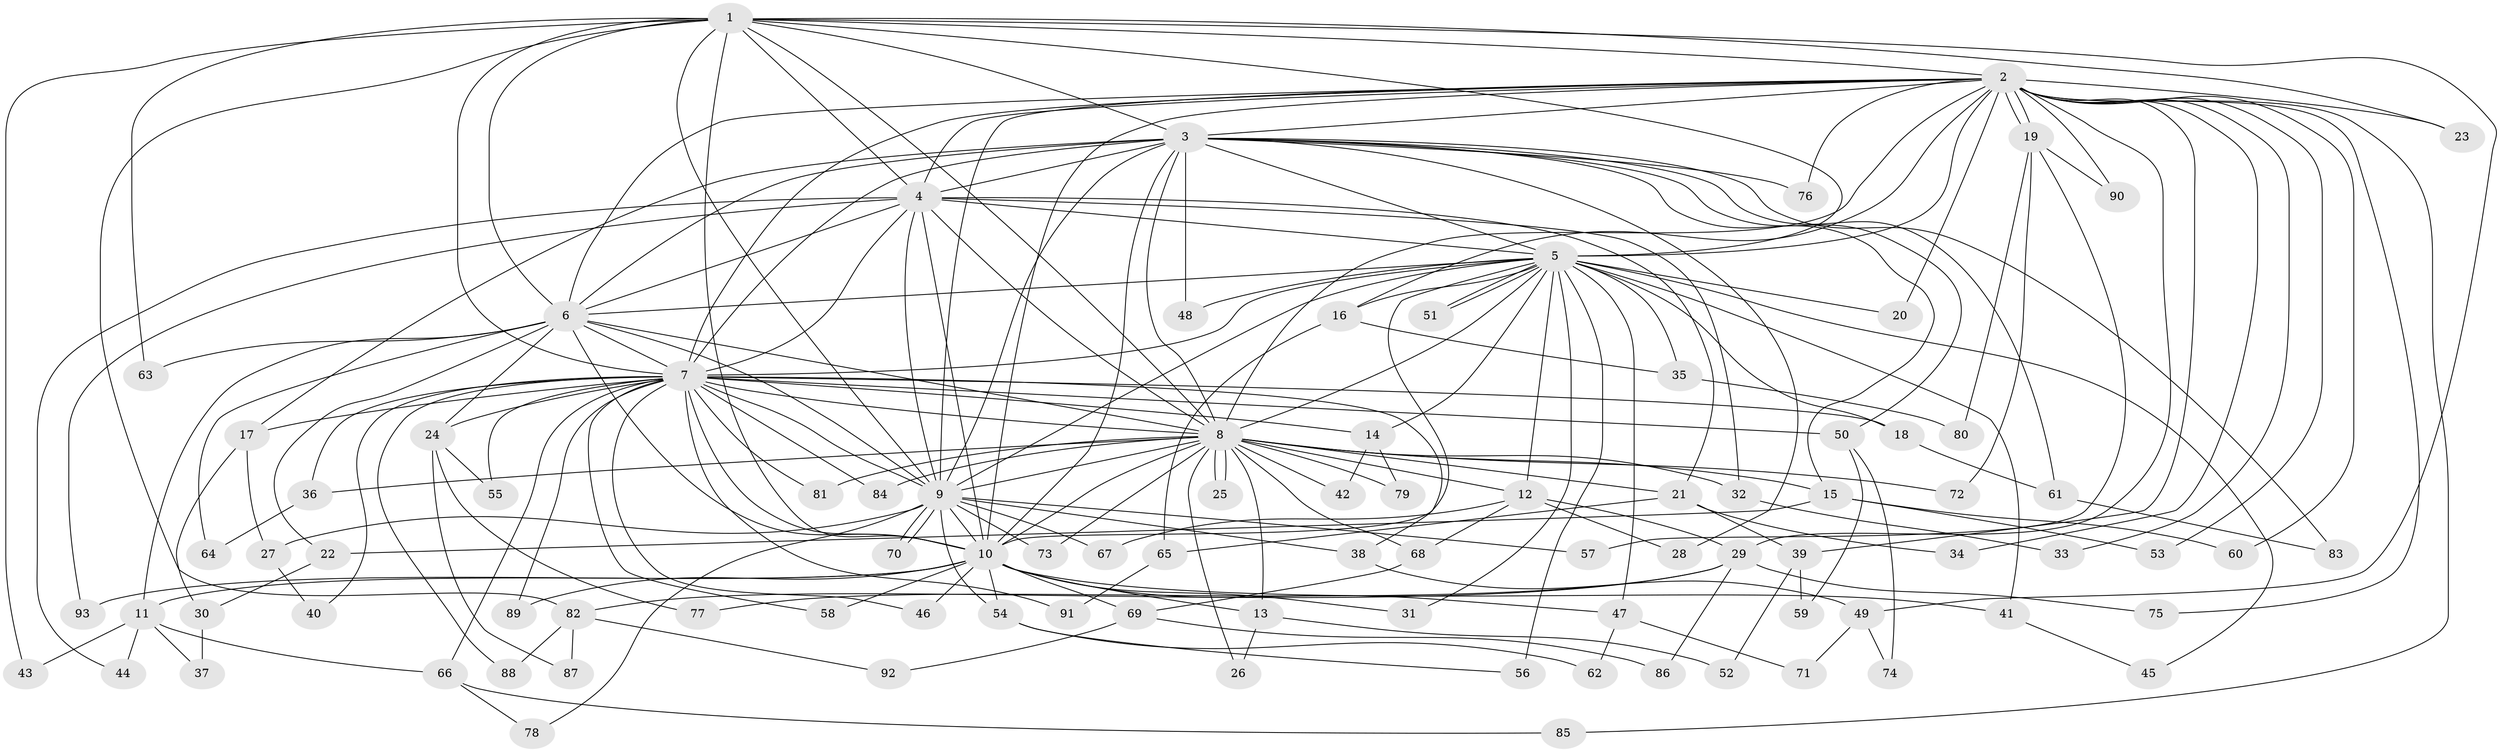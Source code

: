 // Generated by graph-tools (version 1.1) at 2025/01/03/09/25 03:01:33]
// undirected, 93 vertices, 211 edges
graph export_dot {
graph [start="1"]
  node [color=gray90,style=filled];
  1;
  2;
  3;
  4;
  5;
  6;
  7;
  8;
  9;
  10;
  11;
  12;
  13;
  14;
  15;
  16;
  17;
  18;
  19;
  20;
  21;
  22;
  23;
  24;
  25;
  26;
  27;
  28;
  29;
  30;
  31;
  32;
  33;
  34;
  35;
  36;
  37;
  38;
  39;
  40;
  41;
  42;
  43;
  44;
  45;
  46;
  47;
  48;
  49;
  50;
  51;
  52;
  53;
  54;
  55;
  56;
  57;
  58;
  59;
  60;
  61;
  62;
  63;
  64;
  65;
  66;
  67;
  68;
  69;
  70;
  71;
  72;
  73;
  74;
  75;
  76;
  77;
  78;
  79;
  80;
  81;
  82;
  83;
  84;
  85;
  86;
  87;
  88;
  89;
  90;
  91;
  92;
  93;
  1 -- 2;
  1 -- 3;
  1 -- 4;
  1 -- 5;
  1 -- 6;
  1 -- 7;
  1 -- 8;
  1 -- 9;
  1 -- 10;
  1 -- 23;
  1 -- 43;
  1 -- 49;
  1 -- 63;
  1 -- 82;
  2 -- 3;
  2 -- 4;
  2 -- 5;
  2 -- 6;
  2 -- 7;
  2 -- 8;
  2 -- 9;
  2 -- 10;
  2 -- 16;
  2 -- 19;
  2 -- 19;
  2 -- 20;
  2 -- 23;
  2 -- 29;
  2 -- 33;
  2 -- 34;
  2 -- 39;
  2 -- 53;
  2 -- 60;
  2 -- 75;
  2 -- 76;
  2 -- 85;
  2 -- 90;
  3 -- 4;
  3 -- 5;
  3 -- 6;
  3 -- 7;
  3 -- 8;
  3 -- 9;
  3 -- 10;
  3 -- 15;
  3 -- 17;
  3 -- 28;
  3 -- 48;
  3 -- 50;
  3 -- 61;
  3 -- 76;
  3 -- 83;
  4 -- 5;
  4 -- 6;
  4 -- 7;
  4 -- 8;
  4 -- 9;
  4 -- 10;
  4 -- 21;
  4 -- 32;
  4 -- 44;
  4 -- 93;
  5 -- 6;
  5 -- 7;
  5 -- 8;
  5 -- 9;
  5 -- 10;
  5 -- 12;
  5 -- 14;
  5 -- 16;
  5 -- 18;
  5 -- 20;
  5 -- 31;
  5 -- 35;
  5 -- 41;
  5 -- 45;
  5 -- 47;
  5 -- 48;
  5 -- 51;
  5 -- 51;
  5 -- 56;
  6 -- 7;
  6 -- 8;
  6 -- 9;
  6 -- 10;
  6 -- 11;
  6 -- 22;
  6 -- 24;
  6 -- 63;
  6 -- 64;
  7 -- 8;
  7 -- 9;
  7 -- 10;
  7 -- 14;
  7 -- 17;
  7 -- 18;
  7 -- 24;
  7 -- 36;
  7 -- 38;
  7 -- 40;
  7 -- 46;
  7 -- 50;
  7 -- 55;
  7 -- 58;
  7 -- 66;
  7 -- 81;
  7 -- 84;
  7 -- 88;
  7 -- 89;
  7 -- 91;
  8 -- 9;
  8 -- 10;
  8 -- 12;
  8 -- 13;
  8 -- 15;
  8 -- 21;
  8 -- 25;
  8 -- 25;
  8 -- 26;
  8 -- 32;
  8 -- 36;
  8 -- 42;
  8 -- 68;
  8 -- 72;
  8 -- 73;
  8 -- 79;
  8 -- 81;
  8 -- 84;
  9 -- 10;
  9 -- 27;
  9 -- 38;
  9 -- 54;
  9 -- 57;
  9 -- 67;
  9 -- 70;
  9 -- 70;
  9 -- 73;
  9 -- 78;
  10 -- 11;
  10 -- 13;
  10 -- 31;
  10 -- 41;
  10 -- 46;
  10 -- 47;
  10 -- 54;
  10 -- 58;
  10 -- 69;
  10 -- 89;
  10 -- 93;
  11 -- 37;
  11 -- 43;
  11 -- 44;
  11 -- 66;
  12 -- 28;
  12 -- 29;
  12 -- 67;
  12 -- 68;
  13 -- 26;
  13 -- 52;
  14 -- 42;
  14 -- 79;
  15 -- 22;
  15 -- 53;
  15 -- 60;
  16 -- 35;
  16 -- 65;
  17 -- 27;
  17 -- 30;
  18 -- 61;
  19 -- 57;
  19 -- 72;
  19 -- 80;
  19 -- 90;
  21 -- 34;
  21 -- 39;
  21 -- 65;
  22 -- 30;
  24 -- 55;
  24 -- 77;
  24 -- 87;
  27 -- 40;
  29 -- 75;
  29 -- 77;
  29 -- 82;
  29 -- 86;
  30 -- 37;
  32 -- 33;
  35 -- 80;
  36 -- 64;
  38 -- 49;
  39 -- 52;
  39 -- 59;
  41 -- 45;
  47 -- 62;
  47 -- 71;
  49 -- 71;
  49 -- 74;
  50 -- 59;
  50 -- 74;
  54 -- 56;
  54 -- 62;
  61 -- 83;
  65 -- 91;
  66 -- 78;
  66 -- 85;
  68 -- 69;
  69 -- 86;
  69 -- 92;
  82 -- 87;
  82 -- 88;
  82 -- 92;
}

